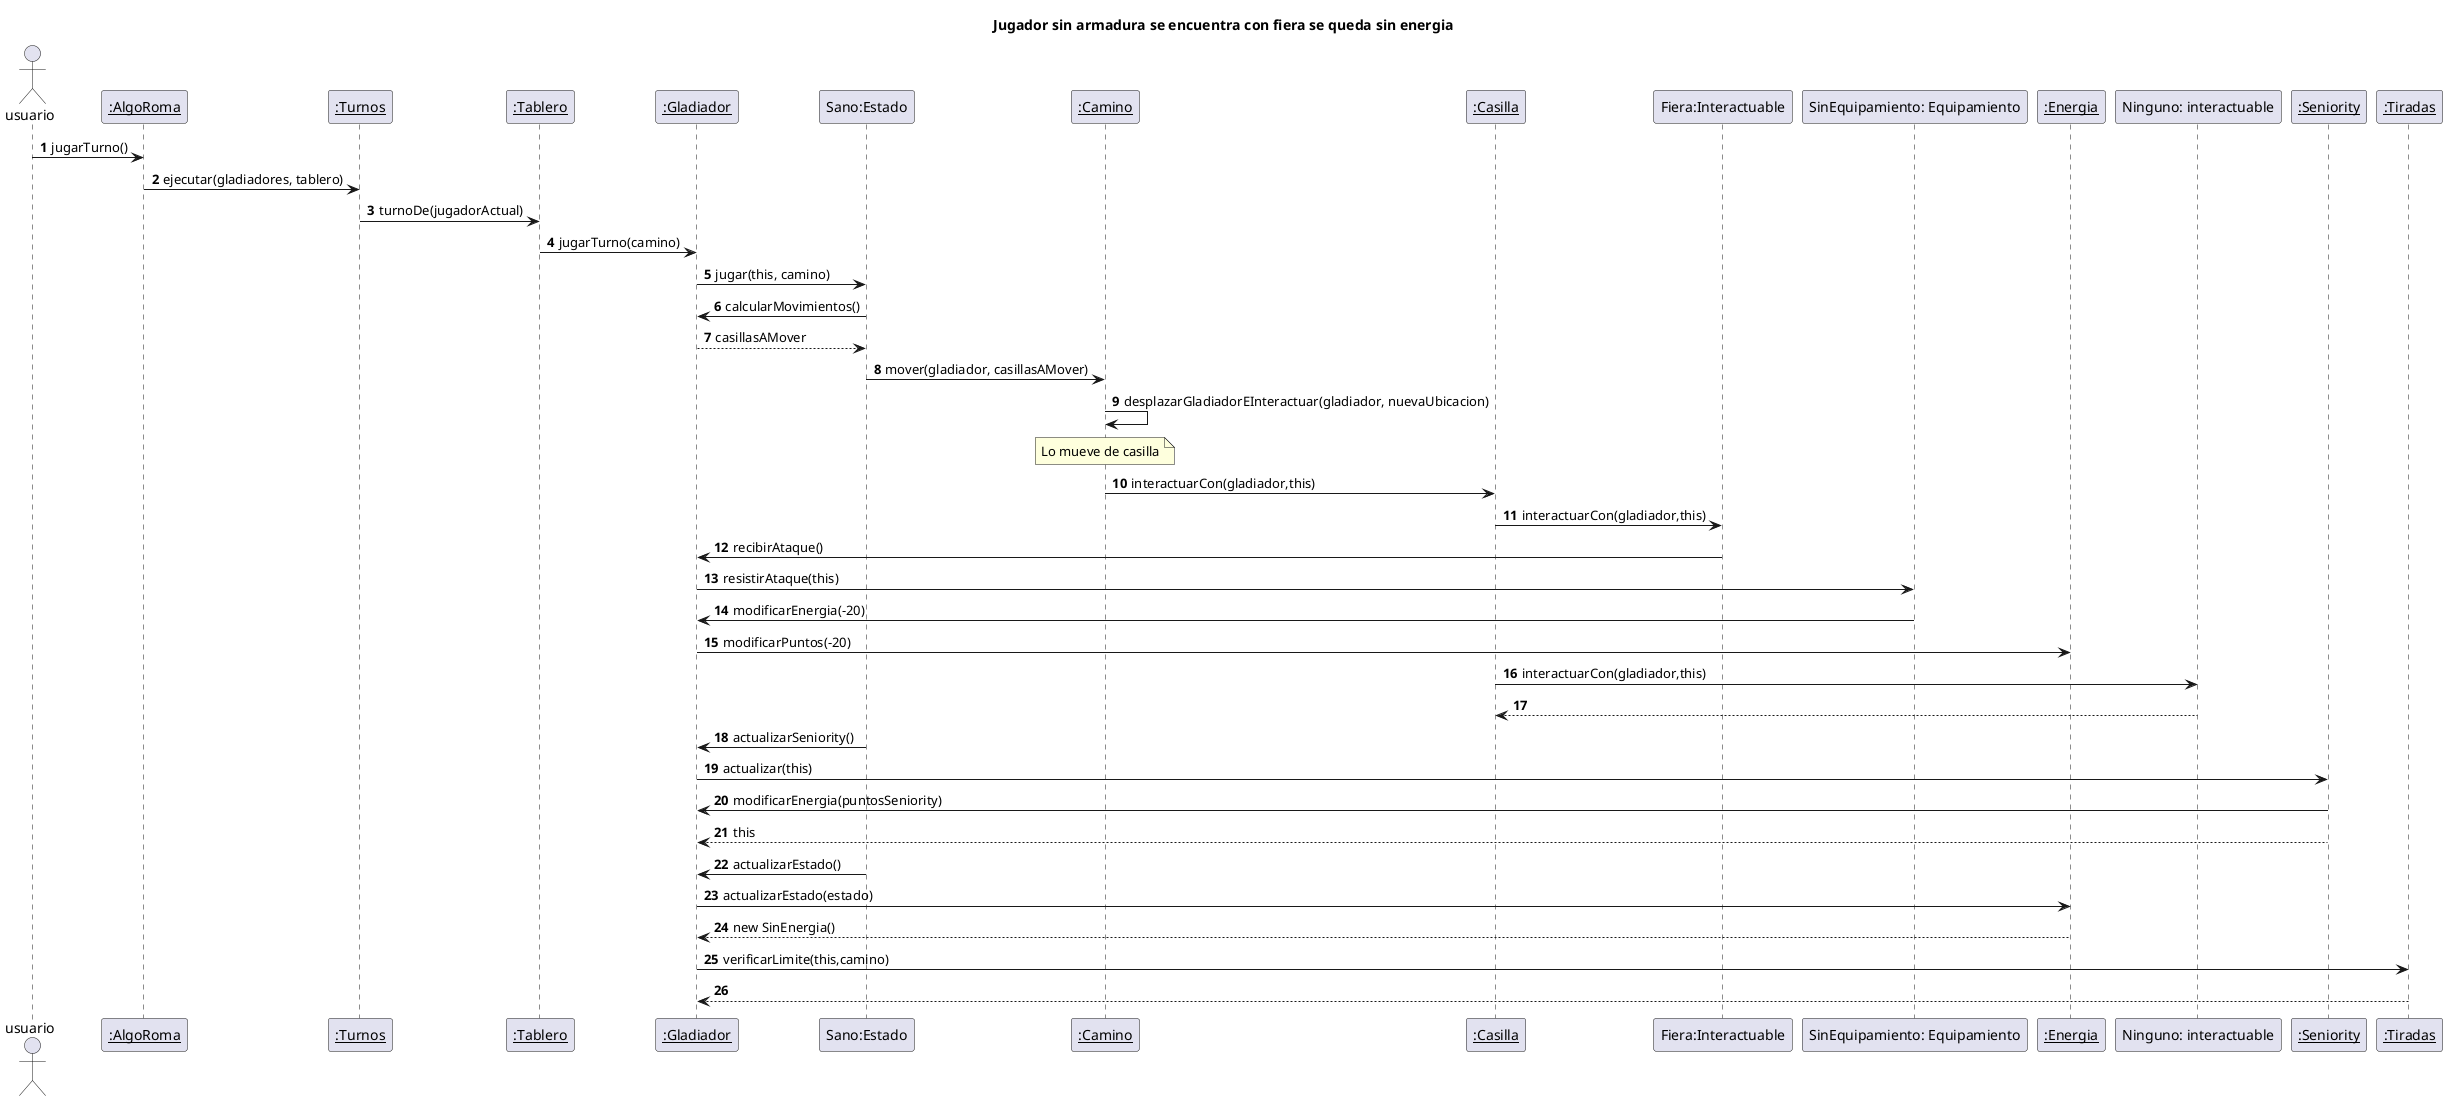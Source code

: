 @startuml

autonumber
title "Jugador sin armadura se encuentra con fiera se queda sin energia"
actor usuario

usuario -> "__:AlgoRoma__": jugarTurno()
"__:AlgoRoma__" -> "__:Turnos__": ejecutar(gladiadores, tablero)
"__:Turnos__" -> "__:Tablero__": turnoDe(jugadorActual)
"__:Tablero__" -> "__:Gladiador__": jugarTurno(camino)
"__:Gladiador__" -> "Sano:Estado": jugar(this, camino)
"Sano:Estado" -> "__:Gladiador__": calcularMovimientos()
"__:Gladiador__" --> "Sano:Estado": casillasAMover
"Sano:Estado" -> "__:Camino__": mover(gladiador, casillasAMover)
"__:Camino__" -> "__:Camino__": desplazarGladiadorEInteractuar(gladiador, nuevaUbicacion)
note over "__:Camino__": Lo mueve de casilla
"__:Camino__" -> "__:Casilla__": interactuarCon(gladiador,this)
"__:Casilla__" -> "Fiera:Interactuable": interactuarCon(gladiador,this)
"Fiera:Interactuable" -> "__:Gladiador__": recibirAtaque()
"__:Gladiador__" -> "SinEquipamiento: Equipamiento": resistirAtaque(this)
"SinEquipamiento: Equipamiento" -> "__:Gladiador__": modificarEnergia(-20)
"__:Gladiador__" -> "__:Energia__": modificarPuntos(-20)
"__:Casilla__" -> "Ninguno: interactuable": interactuarCon(gladiador,this)
"Ninguno: interactuable" --> "__:Casilla__"
"Sano:Estado" -> "__:Gladiador__": actualizarSeniority()
"__:Gladiador__" -> "__:Seniority__": actualizar(this)
"__:Seniority__" -> "__:Gladiador__": modificarEnergia(puntosSeniority)
"__:Seniority__" --> "__:Gladiador__": this
"Sano:Estado" -> "__:Gladiador__": actualizarEstado()
"__:Gladiador__" -> "__:Energia__": actualizarEstado(estado)
"__:Energia__" --> "__:Gladiador__": new SinEnergia()

"__:Gladiador__" -> "__:Tiradas__": verificarLimite(this,camino)
"__:Tiradas__" --> "__:Gladiador__"
@enduml